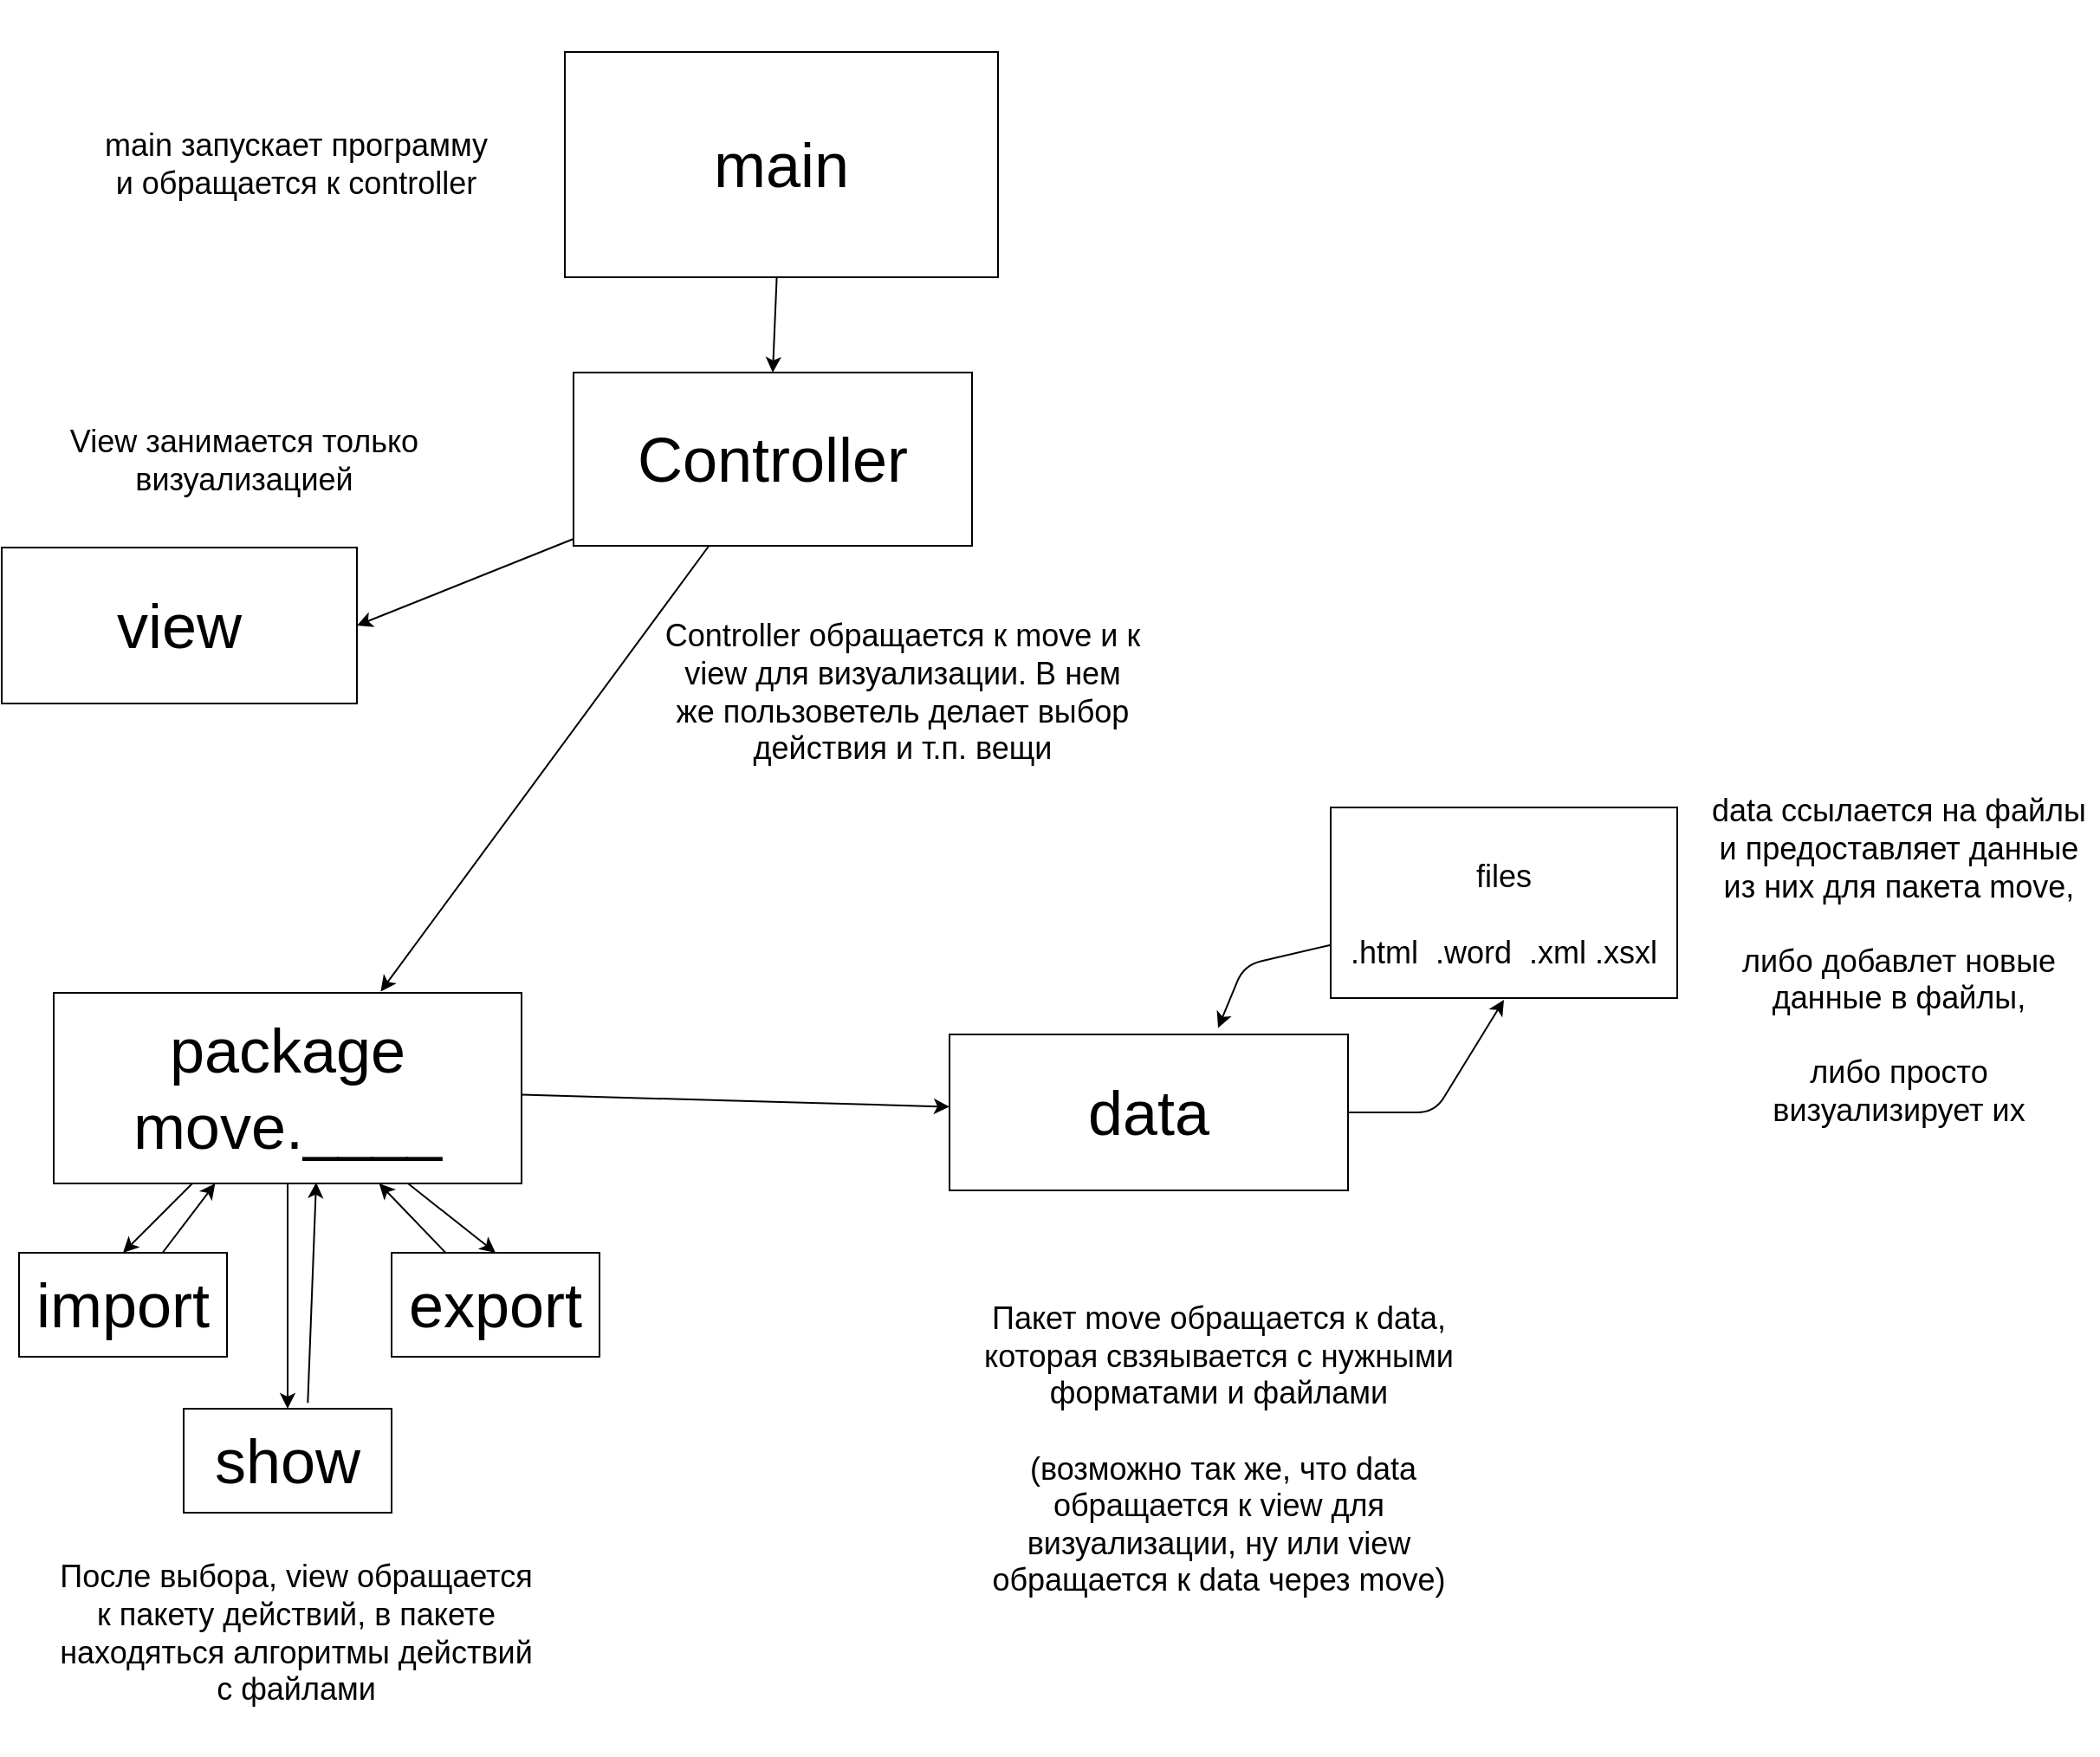 <mxfile>
    <diagram id="YMaV5zCSru1I5PEe0a3J" name="Page-1">
        <mxGraphModel dx="2179" dy="991" grid="1" gridSize="10" guides="1" tooltips="1" connect="1" arrows="1" fold="1" page="1" pageScale="1" pageWidth="850" pageHeight="1100" math="0" shadow="0">
            <root>
                <mxCell id="0"/>
                <mxCell id="1" parent="0"/>
                <mxCell id="39" style="edgeStyle=none;html=1;entryX=0.5;entryY=0;entryDx=0;entryDy=0;fontSize=36;" edge="1" parent="1" source="3" target="38">
                    <mxGeometry relative="1" as="geometry"/>
                </mxCell>
                <mxCell id="3" value="&lt;font style=&quot;font-size: 36px&quot;&gt;main&lt;/font&gt;" style="rounded=0;whiteSpace=wrap;html=1;" vertex="1" parent="1">
                    <mxGeometry x="305" y="50" width="250" height="130" as="geometry"/>
                </mxCell>
                <mxCell id="4" value="view" style="rounded=0;whiteSpace=wrap;html=1;fontSize=36;" vertex="1" parent="1">
                    <mxGeometry x="-20" y="336" width="205" height="90" as="geometry"/>
                </mxCell>
                <mxCell id="11" style="edgeStyle=none;html=1;entryX=0.5;entryY=0;entryDx=0;entryDy=0;fontSize=36;" edge="1" parent="1" source="5" target="8">
                    <mxGeometry relative="1" as="geometry"/>
                </mxCell>
                <mxCell id="12" style="edgeStyle=none;html=1;fontSize=36;" edge="1" parent="1" source="5" target="9">
                    <mxGeometry relative="1" as="geometry"/>
                </mxCell>
                <mxCell id="13" style="edgeStyle=none;html=1;entryX=0.5;entryY=0;entryDx=0;entryDy=0;fontSize=36;" edge="1" parent="1" source="5" target="10">
                    <mxGeometry relative="1" as="geometry"/>
                </mxCell>
                <mxCell id="18" style="edgeStyle=none;html=1;fontSize=36;" edge="1" parent="1" source="5" target="15">
                    <mxGeometry relative="1" as="geometry"/>
                </mxCell>
                <mxCell id="5" value="package&lt;br&gt;move.____" style="rounded=0;whiteSpace=wrap;html=1;fontSize=36;" vertex="1" parent="1">
                    <mxGeometry x="10" y="593" width="270" height="110" as="geometry"/>
                </mxCell>
                <mxCell id="37" style="edgeStyle=none;html=1;fontSize=18;" edge="1" parent="1" source="8" target="5">
                    <mxGeometry relative="1" as="geometry"/>
                </mxCell>
                <mxCell id="8" value="import" style="rounded=0;whiteSpace=wrap;html=1;fontSize=36;" vertex="1" parent="1">
                    <mxGeometry x="-10" y="743" width="120" height="60" as="geometry"/>
                </mxCell>
                <mxCell id="36" style="edgeStyle=none;html=1;entryX=0.561;entryY=0.995;entryDx=0;entryDy=0;entryPerimeter=0;fontSize=18;exitX=0.597;exitY=-0.056;exitDx=0;exitDy=0;exitPerimeter=0;" edge="1" parent="1" source="9" target="5">
                    <mxGeometry relative="1" as="geometry"/>
                </mxCell>
                <mxCell id="9" value="show" style="rounded=0;whiteSpace=wrap;html=1;fontSize=36;" vertex="1" parent="1">
                    <mxGeometry x="85" y="833" width="120" height="60" as="geometry"/>
                </mxCell>
                <mxCell id="35" style="edgeStyle=none;html=1;fontSize=18;" edge="1" parent="1" source="10" target="5">
                    <mxGeometry relative="1" as="geometry"/>
                </mxCell>
                <mxCell id="10" value="export" style="rounded=0;whiteSpace=wrap;html=1;fontSize=36;" vertex="1" parent="1">
                    <mxGeometry x="205" y="743" width="120" height="60" as="geometry"/>
                </mxCell>
                <mxCell id="22" style="edgeStyle=none;html=1;entryX=0.5;entryY=1;entryDx=0;entryDy=0;fontSize=18;" edge="1" parent="1" source="15">
                    <mxGeometry relative="1" as="geometry">
                        <mxPoint x="847" y="597" as="targetPoint"/>
                        <Array as="points">
                            <mxPoint x="807" y="662"/>
                        </Array>
                    </mxGeometry>
                </mxCell>
                <mxCell id="15" value="data" style="rounded=0;whiteSpace=wrap;html=1;fontSize=36;" vertex="1" parent="1">
                    <mxGeometry x="527" y="617" width="230" height="90" as="geometry"/>
                </mxCell>
                <mxCell id="24" style="edgeStyle=none;html=1;entryX=0.674;entryY=-0.042;entryDx=0;entryDy=0;entryPerimeter=0;fontSize=18;" edge="1" parent="1" target="15">
                    <mxGeometry relative="1" as="geometry">
                        <mxPoint x="747" y="565.333" as="sourcePoint"/>
                        <Array as="points">
                            <mxPoint x="697" y="577"/>
                        </Array>
                    </mxGeometry>
                </mxCell>
                <mxCell id="21" value="&lt;font style=&quot;font-size: 18px&quot;&gt;files&lt;br&gt;.html&amp;nbsp; .word&amp;nbsp; .xml .xsxl&lt;/font&gt;" style="rounded=0;whiteSpace=wrap;html=1;fontSize=36;" vertex="1" parent="1">
                    <mxGeometry x="747" y="486" width="200" height="110" as="geometry"/>
                </mxCell>
                <mxCell id="27" value="main запускает программу и обращается к controller" style="text;html=1;strokeColor=none;fillColor=none;align=center;verticalAlign=middle;whiteSpace=wrap;rounded=0;fontSize=18;" vertex="1" parent="1">
                    <mxGeometry x="35" y="20" width="230" height="190" as="geometry"/>
                </mxCell>
                <mxCell id="28" value="View занимается только визуализацией" style="text;html=1;strokeColor=none;fillColor=none;align=center;verticalAlign=middle;whiteSpace=wrap;rounded=0;fontSize=18;" vertex="1" parent="1">
                    <mxGeometry x="-20" y="236" width="280" height="100" as="geometry"/>
                </mxCell>
                <mxCell id="29" value="После выбора, view обращается к пакету действий, в пакете находяться алгоритмы действий с файлами" style="text;html=1;strokeColor=none;fillColor=none;align=center;verticalAlign=middle;whiteSpace=wrap;rounded=0;fontSize=18;" vertex="1" parent="1">
                    <mxGeometry x="10" y="893" width="280" height="140" as="geometry"/>
                </mxCell>
                <mxCell id="31" value="Пакет move обращается к data, которая свзяывается с нужными форматами и файлами&lt;br&gt;&lt;br&gt;&amp;nbsp;(возможно так же, что data обращается к view для визуализации, ну или view обращается к data через move)" style="text;html=1;strokeColor=none;fillColor=none;align=center;verticalAlign=middle;whiteSpace=wrap;rounded=0;fontSize=18;" vertex="1" parent="1">
                    <mxGeometry x="540" y="717" width="285" height="280" as="geometry"/>
                </mxCell>
                <mxCell id="33" value="data ссылается на файлы и предоставляет данные из них для пакета move,&lt;br&gt;&lt;br&gt;либо добавлет новые данные в файлы,&lt;br&gt;&lt;br&gt;либо просто визуализирует их" style="text;html=1;strokeColor=none;fillColor=none;align=center;verticalAlign=middle;whiteSpace=wrap;rounded=0;fontSize=18;" vertex="1" parent="1">
                    <mxGeometry x="960" y="500" width="230" height="150" as="geometry"/>
                </mxCell>
                <mxCell id="40" style="edgeStyle=none;html=1;entryX=1;entryY=0.5;entryDx=0;entryDy=0;fontSize=36;" edge="1" parent="1" source="38" target="4">
                    <mxGeometry relative="1" as="geometry"/>
                </mxCell>
                <mxCell id="41" style="edgeStyle=none;html=1;entryX=0.699;entryY=-0.007;entryDx=0;entryDy=0;entryPerimeter=0;fontSize=36;" edge="1" parent="1" source="38" target="5">
                    <mxGeometry relative="1" as="geometry"/>
                </mxCell>
                <mxCell id="38" value="&lt;font style=&quot;font-size: 36px&quot;&gt;Controller&lt;/font&gt;" style="rounded=0;whiteSpace=wrap;html=1;fontSize=18;" vertex="1" parent="1">
                    <mxGeometry x="310" y="235" width="230" height="100" as="geometry"/>
                </mxCell>
                <mxCell id="44" value="Controller обращается к move и к view для визуализации. В нем же пользоветель делает выбор действия и т.п. вещи" style="text;html=1;strokeColor=none;fillColor=none;align=center;verticalAlign=middle;whiteSpace=wrap;rounded=0;fontSize=18;" vertex="1" parent="1">
                    <mxGeometry x="360" y="370" width="280" height="100" as="geometry"/>
                </mxCell>
            </root>
        </mxGraphModel>
    </diagram>
</mxfile>